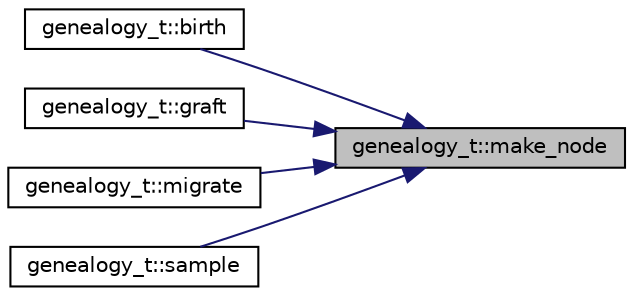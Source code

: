 digraph "genealogy_t::make_node"
{
 // LATEX_PDF_SIZE
  edge [fontname="Helvetica",fontsize="10",labelfontname="Helvetica",labelfontsize="10"];
  node [fontname="Helvetica",fontsize="10",shape=record];
  rankdir="RL";
  Node1 [label="genealogy_t::make_node",height=0.2,width=0.4,color="black", fillcolor="grey75", style="filled", fontcolor="black",tooltip=" "];
  Node1 -> Node2 [dir="back",color="midnightblue",fontsize="10",style="solid",fontname="Helvetica"];
  Node2 [label="genealogy_t::birth",height=0.2,width=0.4,color="black", fillcolor="white", style="filled",URL="$classgenealogy__t.html#a36b201488ebd7d7464885cf4651576fe",tooltip="birth into deme d"];
  Node1 -> Node3 [dir="back",color="midnightblue",fontsize="10",style="solid",fontname="Helvetica"];
  Node3 [label="genealogy_t::graft",height=0.2,width=0.4,color="black", fillcolor="white", style="filled",URL="$classgenealogy__t.html#ada7968e07a957d1c6b55da9e68133366",tooltip="graft a new lineage into deme d"];
  Node1 -> Node4 [dir="back",color="midnightblue",fontsize="10",style="solid",fontname="Helvetica"];
  Node4 [label="genealogy_t::migrate",height=0.2,width=0.4,color="black", fillcolor="white", style="filled",URL="$classgenealogy__t.html#ac72fa260845cb9f95ddf6814e978e122",tooltip="movement into deme d"];
  Node1 -> Node5 [dir="back",color="midnightblue",fontsize="10",style="solid",fontname="Helvetica"];
  Node5 [label="genealogy_t::sample",height=0.2,width=0.4,color="black", fillcolor="white", style="filled",URL="$classgenealogy__t.html#a47fa3b85b66c8241a1e6217113077534",tooltip="insert a sample node"];
}
